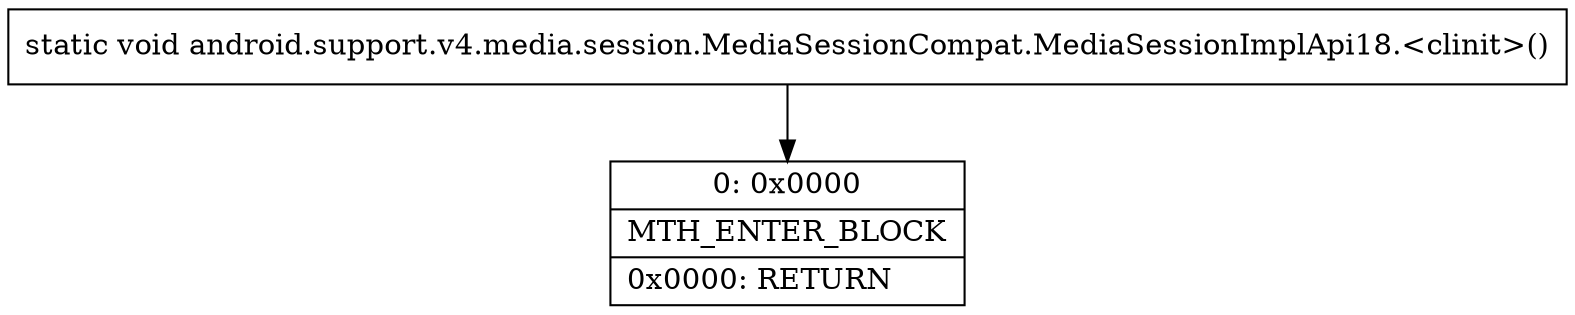 digraph "CFG forandroid.support.v4.media.session.MediaSessionCompat.MediaSessionImplApi18.\<clinit\>()V" {
Node_0 [shape=record,label="{0\:\ 0x0000|MTH_ENTER_BLOCK\l|0x0000: RETURN   \l}"];
MethodNode[shape=record,label="{static void android.support.v4.media.session.MediaSessionCompat.MediaSessionImplApi18.\<clinit\>() }"];
MethodNode -> Node_0;
}

